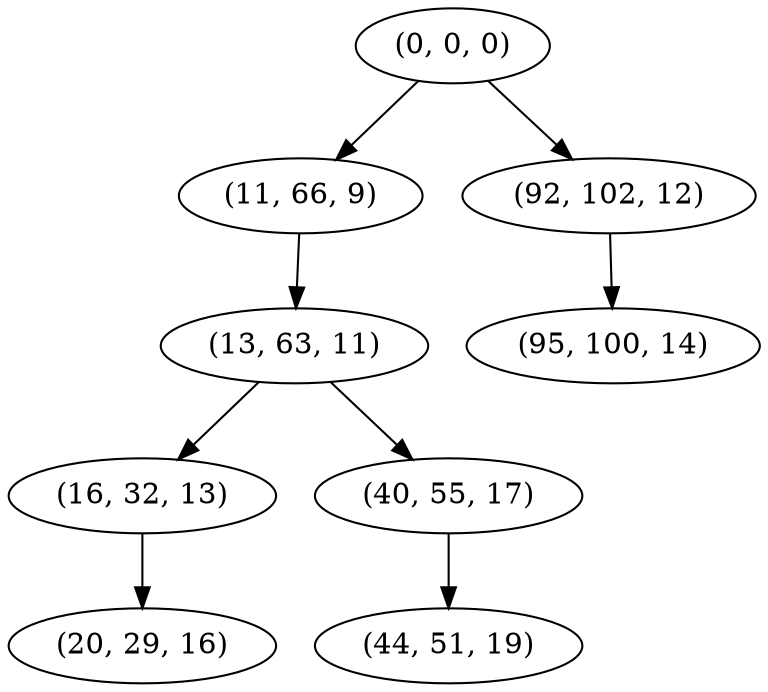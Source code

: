 digraph tree {
    "(0, 0, 0)";
    "(11, 66, 9)";
    "(13, 63, 11)";
    "(16, 32, 13)";
    "(20, 29, 16)";
    "(40, 55, 17)";
    "(44, 51, 19)";
    "(92, 102, 12)";
    "(95, 100, 14)";
    "(0, 0, 0)" -> "(11, 66, 9)";
    "(0, 0, 0)" -> "(92, 102, 12)";
    "(11, 66, 9)" -> "(13, 63, 11)";
    "(13, 63, 11)" -> "(16, 32, 13)";
    "(13, 63, 11)" -> "(40, 55, 17)";
    "(16, 32, 13)" -> "(20, 29, 16)";
    "(40, 55, 17)" -> "(44, 51, 19)";
    "(92, 102, 12)" -> "(95, 100, 14)";
}
